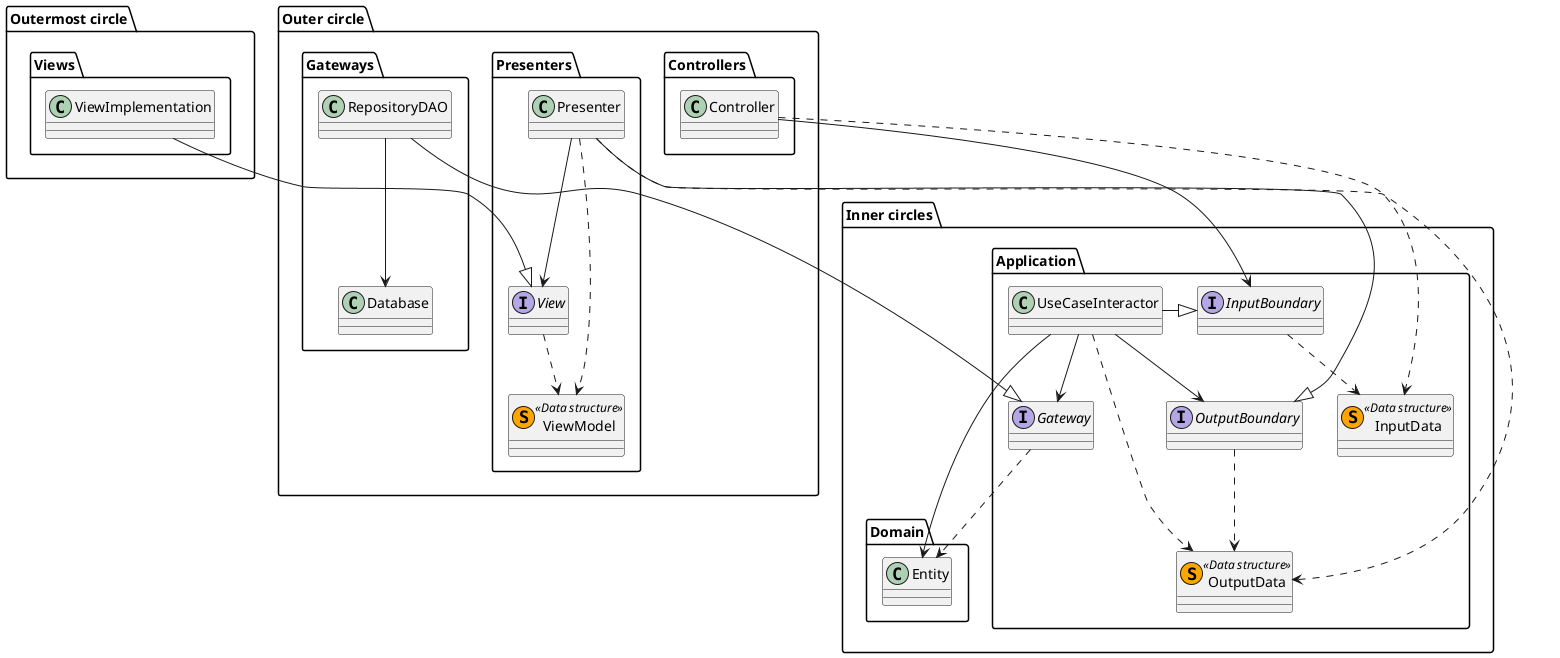 @startuml
'https://plantuml.com/class-diagram

package "Inner circles"
{
    package Domain
    {
        class Entity
    }
    
    package Application
    {
        UseCaseInteractor -l-> Entity
        
        UseCaseInteractor -l-|> InputBoundary 
        
        UseCaseInteractor ..> OutputData
        UseCaseInteractor --> OutputBoundary
       
        UseCaseInteractor --> Gateway
        
        interface InputBoundary
        interface OutputBoundary
        
        InputBoundary ..> InputData
        OutputBoundary ..> OutputData
        
        class InputData << (S, orange) Data structure>>
        class OutputData << (S, orange) Data structure>>
        
        interface Gateway
        Gateway ..> Entity
    }
}

package "Outer circle"
{
    package Gateways
    {
        RepositoryDAO --|> Gateway
        RepositoryDAO --> Database
    }
    
    package Controllers
    {
        Controller ..> InputData
        Controller --> InputBoundary
    }
    
    package Presenters
    {
        interface View
    
        Presenter --|> OutputBoundary
        Presenter ..> OutputData
        
        Presenter ..> ViewModel
        Presenter --> View
        
        View ..> ViewModel
        
        class ViewModel << (S, orange) Data structure>>
    } 
}

package "Outermost circle"
{
    package Views
    {    
        ViewImplementation --|> View
    }
}

@enduml